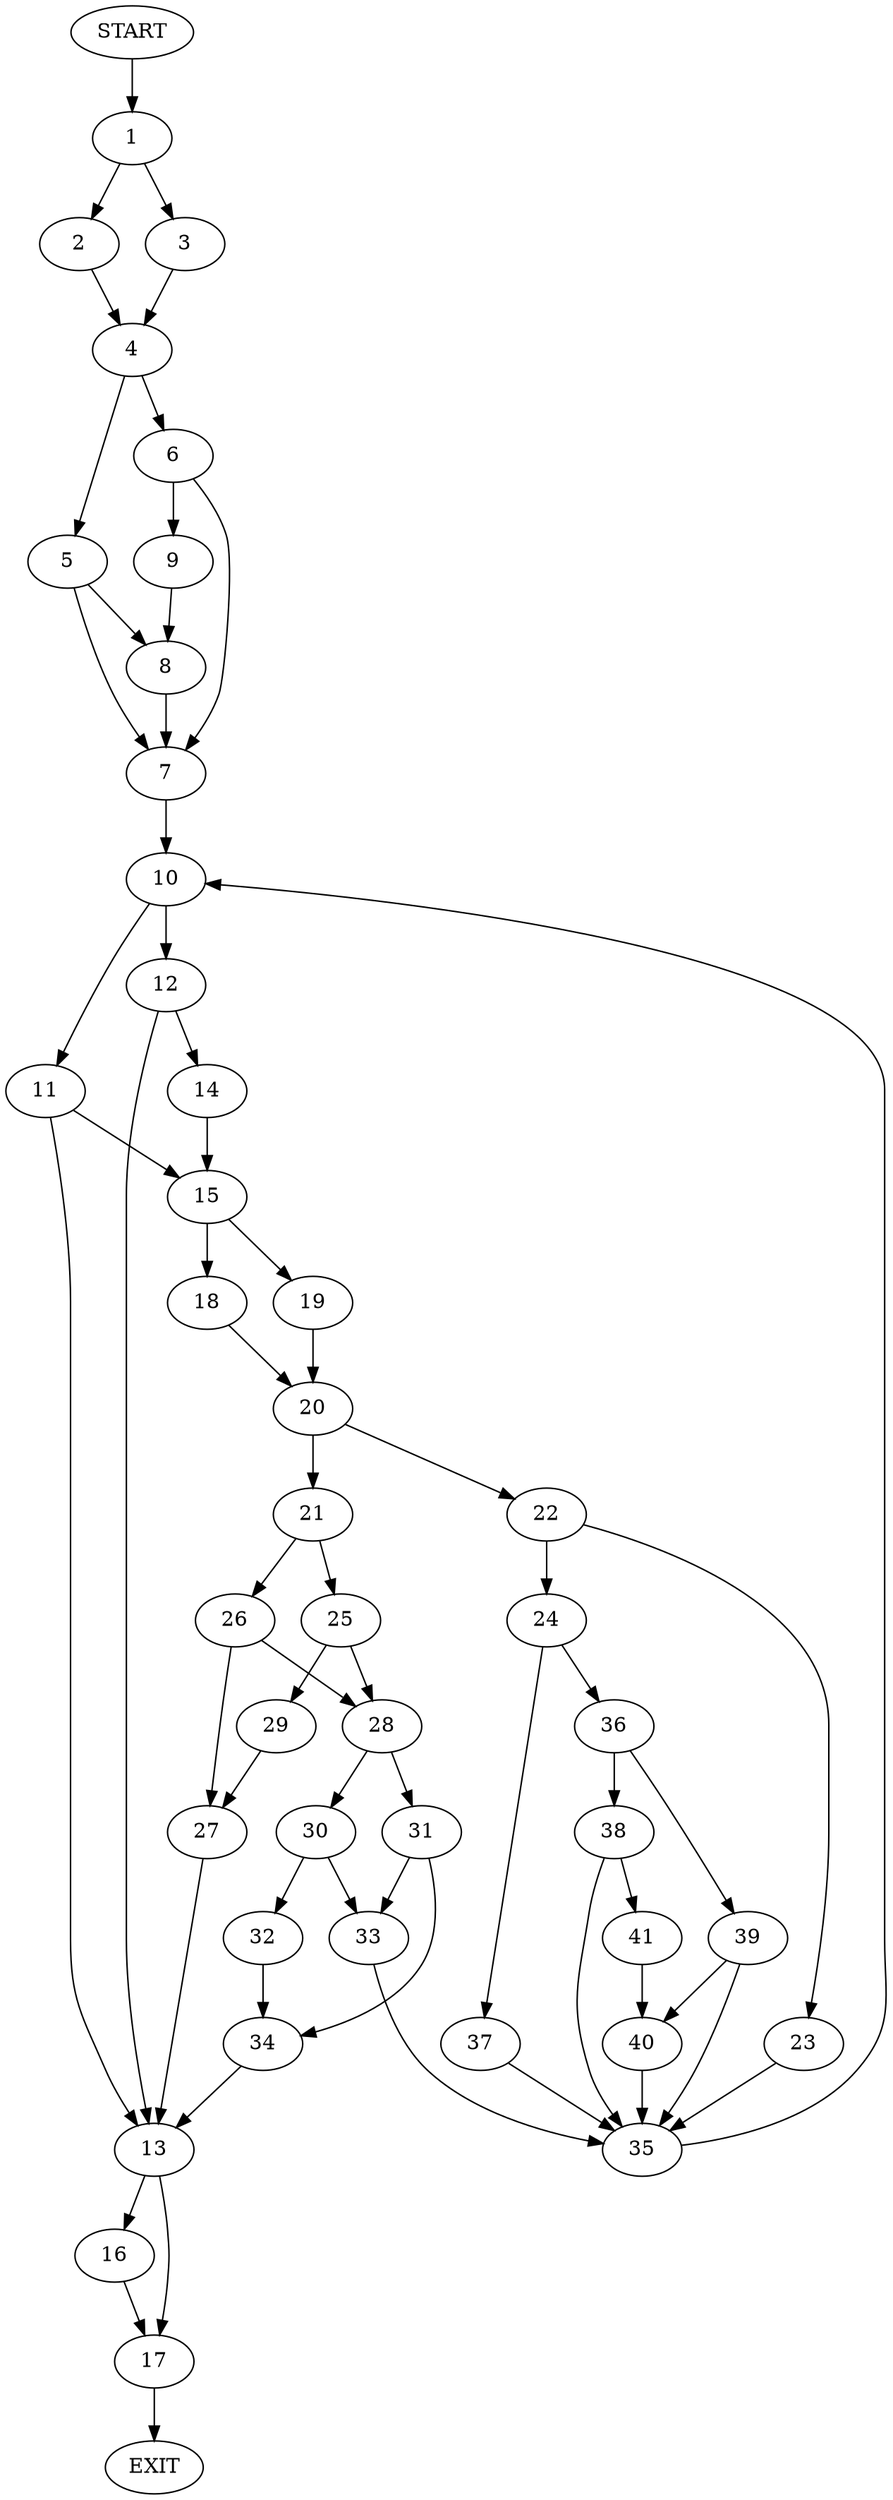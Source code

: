digraph {
0 [label="START"]
42 [label="EXIT"]
0 -> 1
1 -> 2
1 -> 3
2 -> 4
3 -> 4
4 -> 5
4 -> 6
5 -> 7
5 -> 8
6 -> 7
6 -> 9
9 -> 8
7 -> 10
8 -> 7
10 -> 11
10 -> 12
12 -> 13
12 -> 14
11 -> 13
11 -> 15
13 -> 16
13 -> 17
14 -> 15
15 -> 18
15 -> 19
19 -> 20
18 -> 20
20 -> 21
20 -> 22
22 -> 23
22 -> 24
21 -> 25
21 -> 26
26 -> 27
26 -> 28
25 -> 29
25 -> 28
28 -> 30
28 -> 31
29 -> 27
27 -> 13
30 -> 32
30 -> 33
31 -> 34
31 -> 33
32 -> 34
33 -> 35
34 -> 13
35 -> 10
24 -> 36
24 -> 37
23 -> 35
37 -> 35
36 -> 38
36 -> 39
39 -> 35
39 -> 40
38 -> 35
38 -> 41
41 -> 40
40 -> 35
16 -> 17
17 -> 42
}
